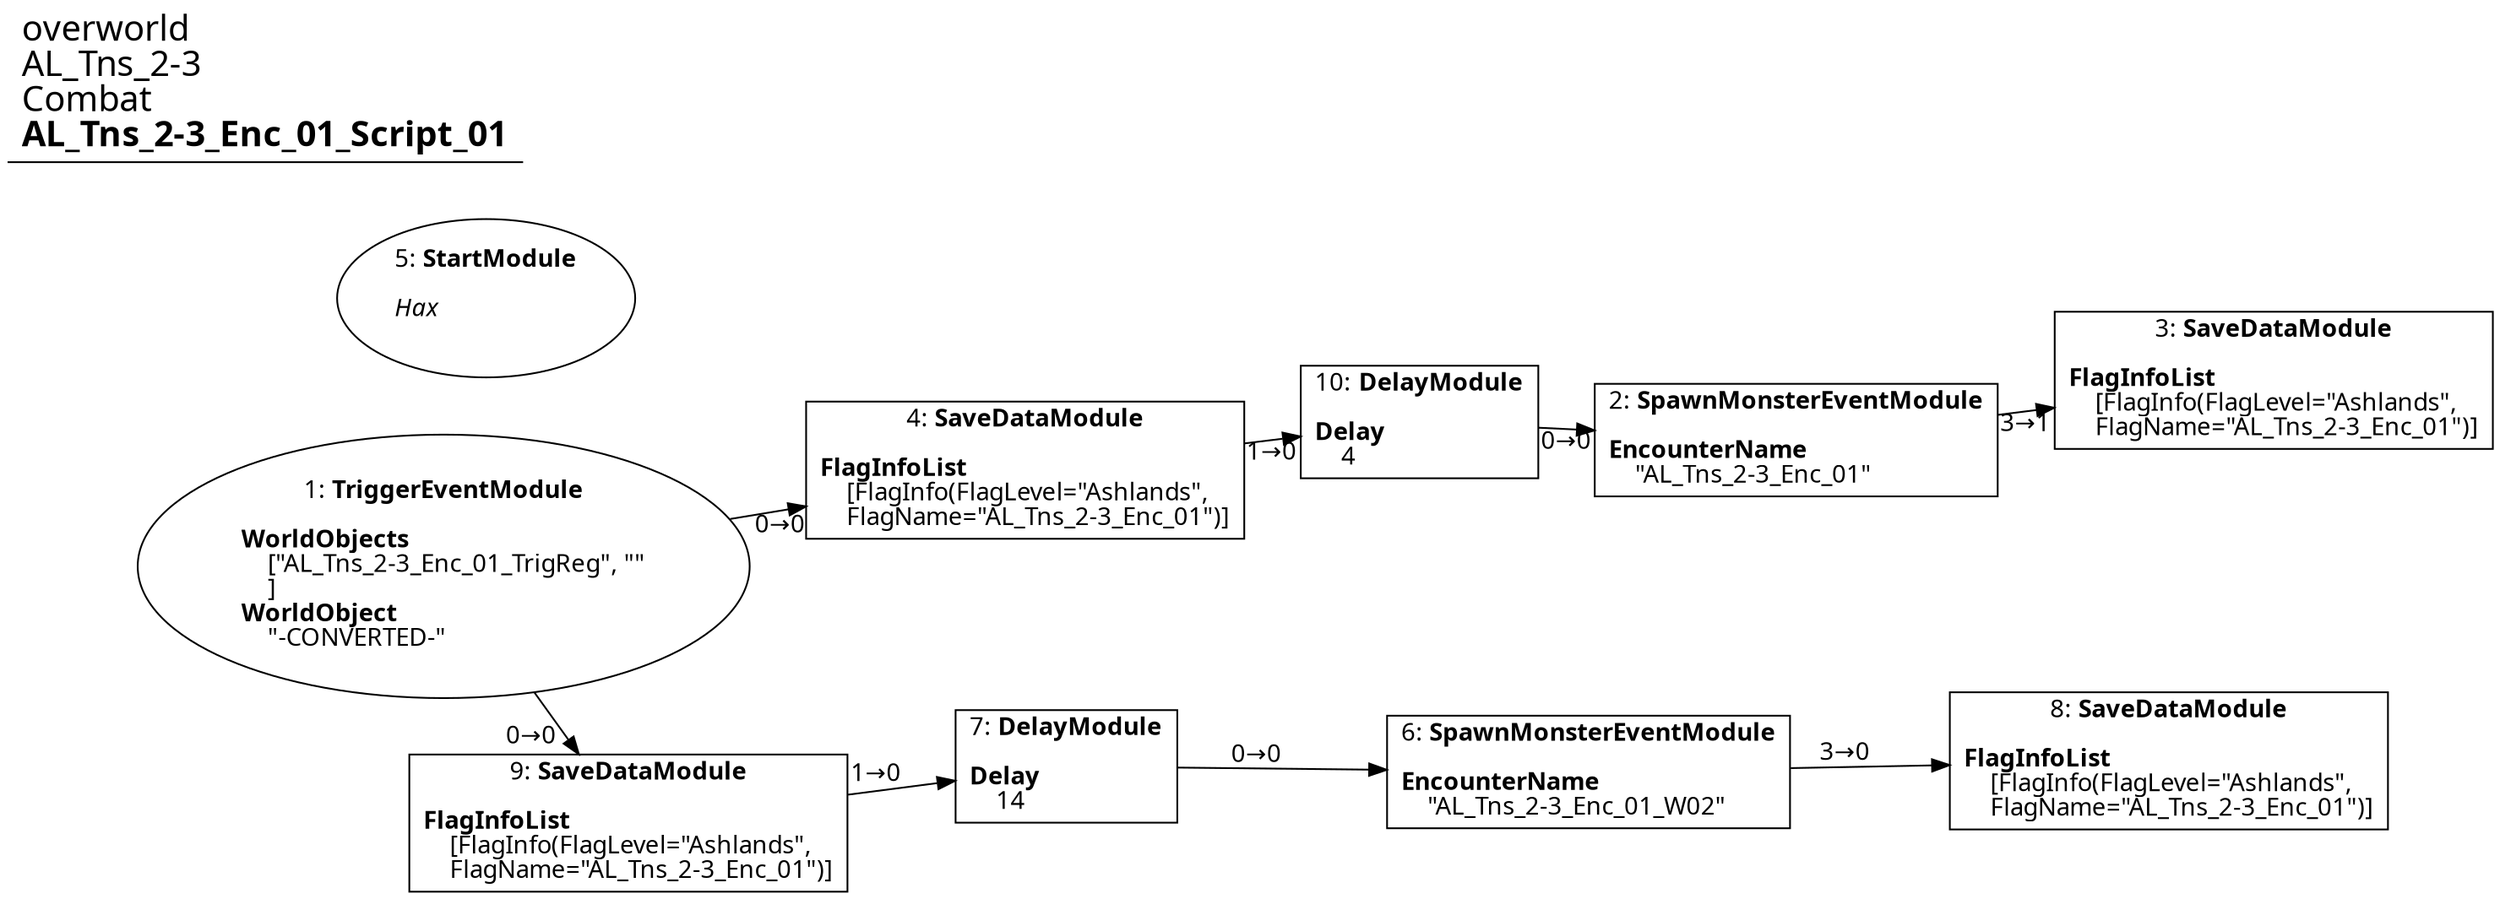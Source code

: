 digraph {
    layout = fdp;
    overlap = prism;
    sep = "+16";
    splines = spline;

    node [ shape = box ];

    graph [ fontname = "Segoe UI" ];
    node [ fontname = "Segoe UI" ];
    edge [ fontname = "Segoe UI" ];

    1 [ label = <1: <b>TriggerEventModule</b><br/><br/><b>WorldObjects</b><br align="left"/>    [&quot;AL_Tns_2-3_Enc_01_TrigReg&quot;, &quot;&quot;<br align="left"/>    ]<br align="left"/><b>WorldObject</b><br align="left"/>    &quot;-CONVERTED-&quot;<br align="left"/>> ];
    1 [ shape = oval ]
    1 [ pos = "0.036000002,-0.402!" ];
    1 -> 4 [ label = "0→0" ];
    1 -> 9 [ label = "0→0" ];

    2 [ label = <2: <b>SpawnMonsterEventModule</b><br/><br/><b>EncounterName</b><br align="left"/>    &quot;AL_Tns_2-3_Enc_01&quot;<br align="left"/>> ];
    2 [ pos = "0.76100004,-0.41400003!" ];
    2 -> 3 [ label = "3→1" ];

    3 [ label = <3: <b>SaveDataModule</b><br/><br/><b>FlagInfoList</b><br align="left"/>    [FlagInfo(FlagLevel=&quot;Ashlands&quot;, <br align="left"/>    FlagName=&quot;AL_Tns_2-3_Enc_01&quot;)]<br align="left"/>> ];
    3 [ pos = "1.1550001,-0.37!" ];

    4 [ label = <4: <b>SaveDataModule</b><br/><br/><b>FlagInfoList</b><br align="left"/>    [FlagInfo(FlagLevel=&quot;Ashlands&quot;, <br align="left"/>    FlagName=&quot;AL_Tns_2-3_Enc_01&quot;)]<br align="left"/>> ];
    4 [ pos = "0.293,-0.41000003!" ];
    4 -> 10 [ label = "1→0" ];

    5 [ label = <5: <b>StartModule</b><br/><br/><i>Hax<br align="left"/></i><br align="left"/>> ];
    5 [ shape = oval ]
    5 [ pos = "0.011000001,-0.24300002!" ];

    6 [ label = <6: <b>SpawnMonsterEventModule</b><br/><br/><b>EncounterName</b><br align="left"/>    &quot;AL_Tns_2-3_Enc_01_W02&quot;<br align="left"/>> ];
    6 [ pos = "0.76500005,-0.693!" ];
    6 -> 8 [ label = "3→0" ];

    7 [ label = <7: <b>DelayModule</b><br/><br/><b>Delay</b><br align="left"/>    14<br align="left"/>> ];
    7 [ pos = "0.531,-0.68700004!" ];
    7 -> 6 [ label = "0→0" ];

    8 [ label = <8: <b>SaveDataModule</b><br/><br/><b>FlagInfoList</b><br align="left"/>    [FlagInfo(FlagLevel=&quot;Ashlands&quot;, <br align="left"/>    FlagName=&quot;AL_Tns_2-3_Enc_01&quot;)]<br align="left"/>> ];
    8 [ pos = "1.1650001,-0.684!" ];

    9 [ label = <9: <b>SaveDataModule</b><br/><br/><b>FlagInfoList</b><br align="left"/>    [FlagInfo(FlagLevel=&quot;Ashlands&quot;, <br align="left"/>    FlagName=&quot;AL_Tns_2-3_Enc_01&quot;)]<br align="left"/>> ];
    9 [ pos = "0.284,-0.67300004!" ];
    9 -> 7 [ label = "1→0" ];

    10 [ label = <10: <b>DelayModule</b><br/><br/><b>Delay</b><br align="left"/>    4<br align="left"/>> ];
    10 [ pos = "0.52000004,-0.40300003!" ];
    10 -> 2 [ label = "0→0" ];

    title [ pos = "0.010000001,-0.24200001!" ];
    title [ shape = underline ];
    title [ label = <<font point-size="20">overworld<br align="left"/>AL_Tns_2-3<br align="left"/>Combat<br align="left"/><b>AL_Tns_2-3_Enc_01_Script_01</b><br align="left"/></font>> ];
}

